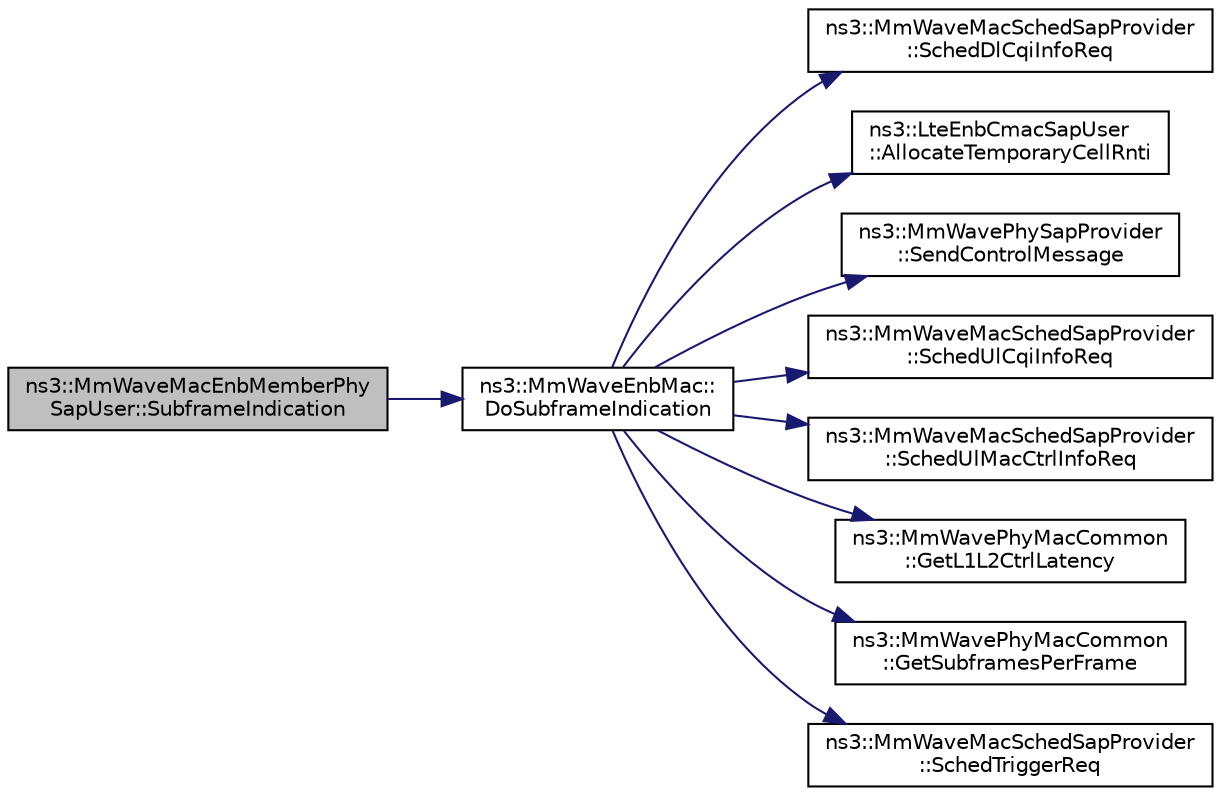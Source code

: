 digraph "ns3::MmWaveMacEnbMemberPhySapUser::SubframeIndication"
{
  edge [fontname="Helvetica",fontsize="10",labelfontname="Helvetica",labelfontsize="10"];
  node [fontname="Helvetica",fontsize="10",shape=record];
  rankdir="LR";
  Node1 [label="ns3::MmWaveMacEnbMemberPhy\lSapUser::SubframeIndication",height=0.2,width=0.4,color="black", fillcolor="grey75", style="filled", fontcolor="black"];
  Node1 -> Node2 [color="midnightblue",fontsize="10",style="solid"];
  Node2 [label="ns3::MmWaveEnbMac::\lDoSubframeIndication",height=0.2,width=0.4,color="black", fillcolor="white", style="filled",URL="$d5/dcd/classns3_1_1MmWaveEnbMac.html#a80f4080d71a3fe61b6e90b0c73b89ea7"];
  Node2 -> Node3 [color="midnightblue",fontsize="10",style="solid"];
  Node3 [label="ns3::MmWaveMacSchedSapProvider\l::SchedDlCqiInfoReq",height=0.2,width=0.4,color="black", fillcolor="white", style="filled",URL="$da/d7d/classns3_1_1MmWaveMacSchedSapProvider.html#a20520fbb08538ce5b59d3ed99d3863d9"];
  Node2 -> Node4 [color="midnightblue",fontsize="10",style="solid"];
  Node4 [label="ns3::LteEnbCmacSapUser\l::AllocateTemporaryCellRnti",height=0.2,width=0.4,color="black", fillcolor="white", style="filled",URL="$d8/d14/classns3_1_1LteEnbCmacSapUser.html#af022be8bca9d5d9969d9aced42a8793d"];
  Node2 -> Node5 [color="midnightblue",fontsize="10",style="solid"];
  Node5 [label="ns3::MmWavePhySapProvider\l::SendControlMessage",height=0.2,width=0.4,color="black", fillcolor="white", style="filled",URL="$dd/db6/classns3_1_1MmWavePhySapProvider.html#a976b307eb8571c45503e119cefd512cc"];
  Node2 -> Node6 [color="midnightblue",fontsize="10",style="solid"];
  Node6 [label="ns3::MmWaveMacSchedSapProvider\l::SchedUlCqiInfoReq",height=0.2,width=0.4,color="black", fillcolor="white", style="filled",URL="$da/d7d/classns3_1_1MmWaveMacSchedSapProvider.html#a08a0cd027561ff8f4b8a1608cef7f493"];
  Node2 -> Node7 [color="midnightblue",fontsize="10",style="solid"];
  Node7 [label="ns3::MmWaveMacSchedSapProvider\l::SchedUlMacCtrlInfoReq",height=0.2,width=0.4,color="black", fillcolor="white", style="filled",URL="$da/d7d/classns3_1_1MmWaveMacSchedSapProvider.html#ae5d5e3e266a5ca6177960882e996a48b"];
  Node2 -> Node8 [color="midnightblue",fontsize="10",style="solid"];
  Node8 [label="ns3::MmWavePhyMacCommon\l::GetL1L2CtrlLatency",height=0.2,width=0.4,color="black", fillcolor="white", style="filled",URL="$df/df4/classns3_1_1MmWavePhyMacCommon.html#a15d8a9077e0cc01988071eb3abe1f3de"];
  Node2 -> Node9 [color="midnightblue",fontsize="10",style="solid"];
  Node9 [label="ns3::MmWavePhyMacCommon\l::GetSubframesPerFrame",height=0.2,width=0.4,color="black", fillcolor="white", style="filled",URL="$df/df4/classns3_1_1MmWavePhyMacCommon.html#a3709cf52f6813eb8ad1af16d95082dc1"];
  Node2 -> Node10 [color="midnightblue",fontsize="10",style="solid"];
  Node10 [label="ns3::MmWaveMacSchedSapProvider\l::SchedTriggerReq",height=0.2,width=0.4,color="black", fillcolor="white", style="filled",URL="$da/d7d/classns3_1_1MmWaveMacSchedSapProvider.html#a9c7003064f331f767b455a0f5ca5e007"];
}
